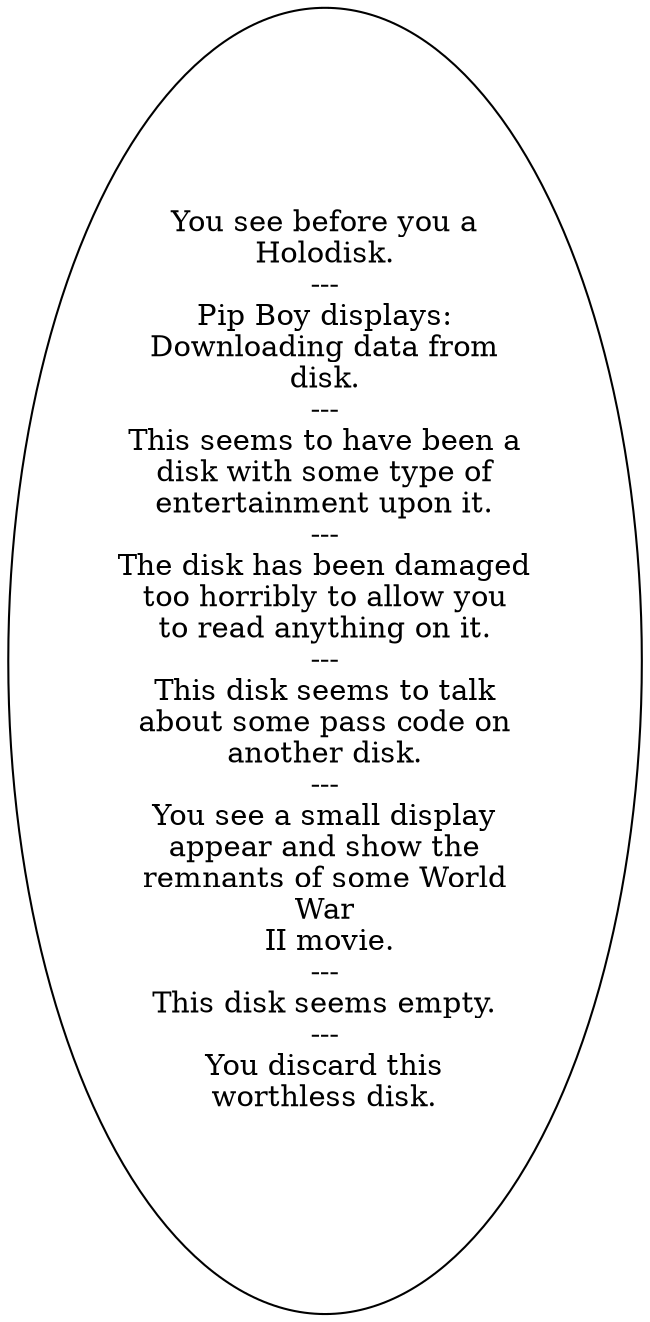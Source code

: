 digraph GENDISK {
  "start" [style=filled       fillcolor="#FFFFFF"       color="#000000"]
  "start" [label="You see before you a\nHolodisk.\n---\nPip Boy displays:\nDownloading data from\ndisk.\n---\nThis seems to have been a\ndisk with some type of\nentertainment upon it.\n---\nThe disk has been damaged\ntoo horribly to allow you\nto read anything on it.\n---\nThis disk seems to talk\nabout some pass code on\nanother disk.\n---\nYou see a small display\nappear and show the\nremnants of some World\nWar\n II movie.\n---\nThis disk seems empty.\n---\nYou discard this\nworthless disk."]
}